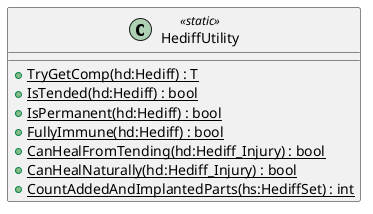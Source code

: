 @startuml
class HediffUtility <<static>> {
    + {static} TryGetComp(hd:Hediff) : T
    + {static} IsTended(hd:Hediff) : bool
    + {static} IsPermanent(hd:Hediff) : bool
    + {static} FullyImmune(hd:Hediff) : bool
    + {static} CanHealFromTending(hd:Hediff_Injury) : bool
    + {static} CanHealNaturally(hd:Hediff_Injury) : bool
    + {static} CountAddedAndImplantedParts(hs:HediffSet) : int
}
@enduml
